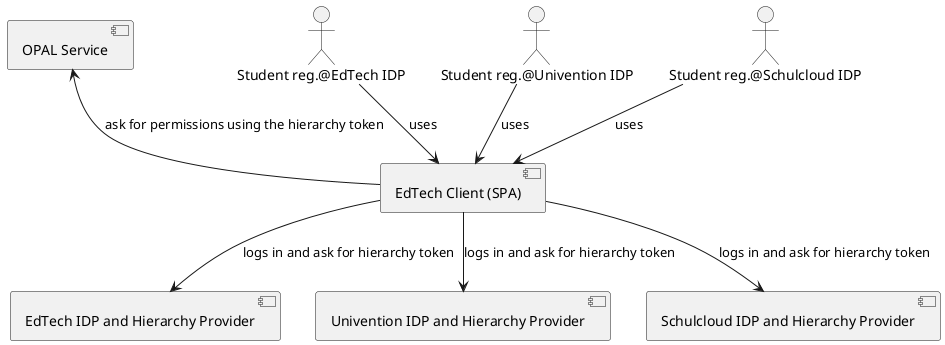 @startuml
actor "Student reg.@EdTech IDP" as u_BM
actor "Student reg.@Univention IDP" as u_UV
actor "Student reg.@Schulcloud IDP" as u_SC

component "EdTech Client (SPA)" as CLIENT_ET

component "OPAL Service" as OPAL


component "EdTech IDP and Hierarchy Provider" as HP_ET
component "Univention IDP and Hierarchy Provider" as HP_UV
component "Schulcloud IDP and Hierarchy Provider" as HP_SC

u_BM --> CLIENT_ET: uses
u_UV --> CLIENT_ET: uses
u_SC --> CLIENT_ET: uses

CLIENT_ET -u-> OPAL: ask for permissions using the hierarchy token

CLIENT_ET --> HP_ET: logs in and ask for hierarchy token
CLIENT_ET --> HP_UV: logs in and ask for hierarchy token
CLIENT_ET --> HP_SC: logs in and ask for hierarchy token


@enduml